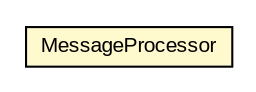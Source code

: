 #!/usr/local/bin/dot
#
# Class diagram 
# Generated by UMLGraph version R5_6-24-gf6e263 (http://www.umlgraph.org/)
#

digraph G {
	edge [fontname="arial",fontsize=10,labelfontname="arial",labelfontsize=10];
	node [fontname="arial",fontsize=10,shape=plaintext];
	nodesep=0.25;
	ranksep=0.5;
	// org.miloss.fgsms.agentcore.MessageProcessor
	c792762 [label=<<table title="org.miloss.fgsms.agentcore.MessageProcessor" border="0" cellborder="1" cellspacing="0" cellpadding="2" port="p" bgcolor="lemonChiffon" href="./MessageProcessor.html">
		<tr><td><table border="0" cellspacing="0" cellpadding="1">
<tr><td align="center" balign="center"> MessageProcessor </td></tr>
		</table></td></tr>
		</table>>, URL="./MessageProcessor.html", fontname="arial", fontcolor="black", fontsize=10.0];
}

